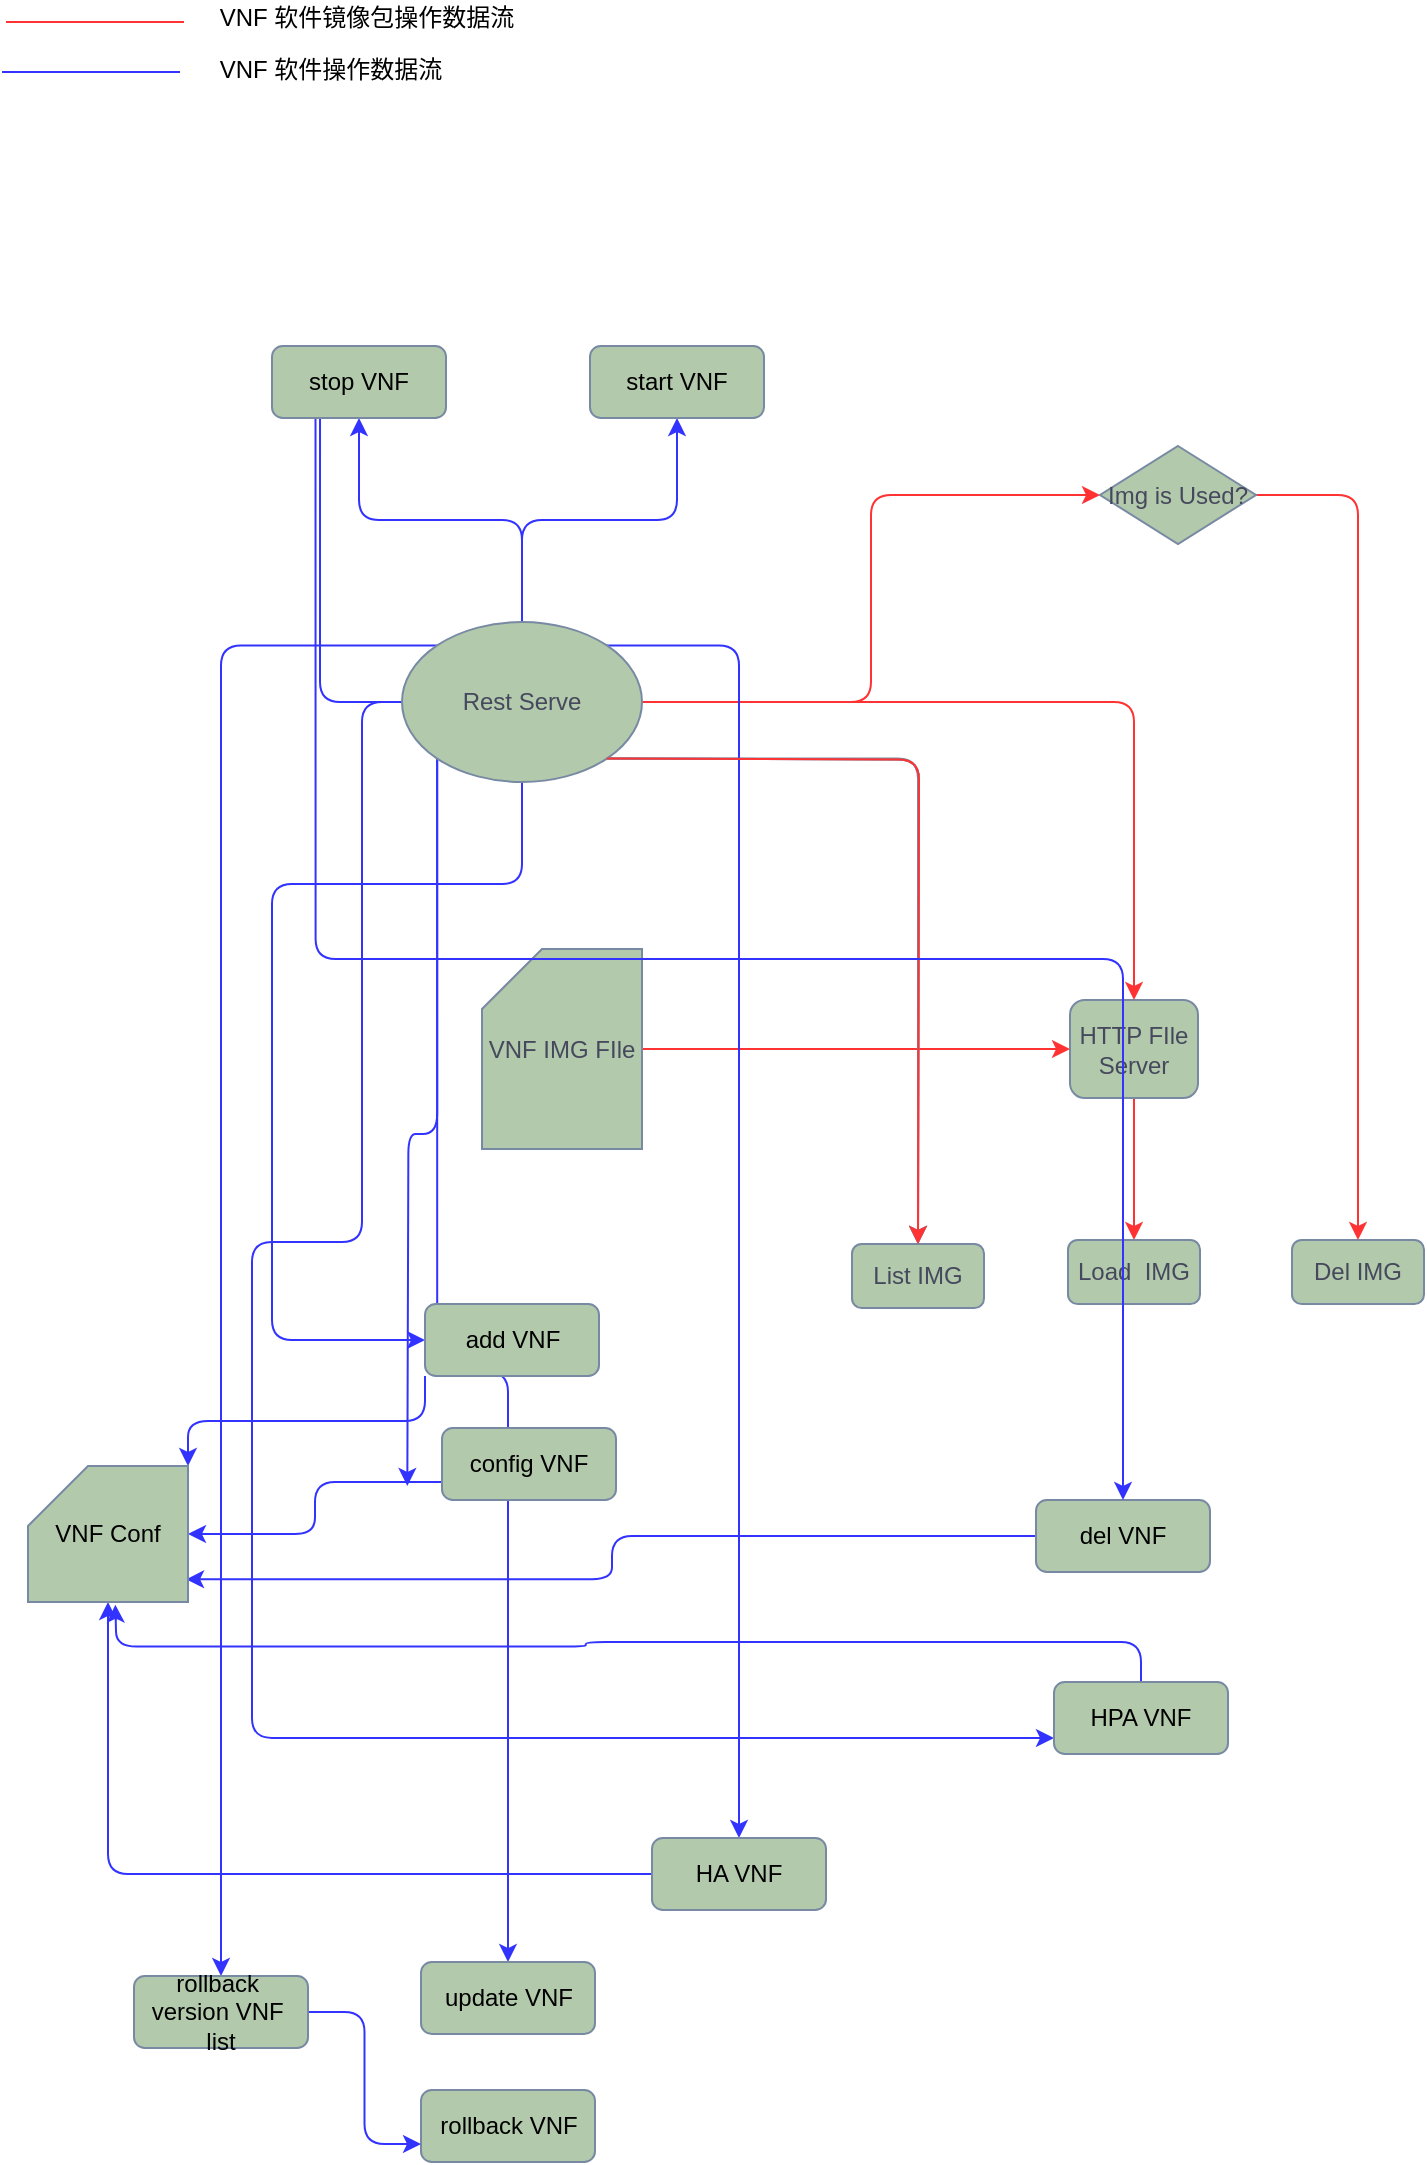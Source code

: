 <mxfile version="14.6.6" type="github">
  <diagram id="QAKaw4Z6TzE8q2vVJv9S" name="第 1 页">
    <mxGraphModel dx="2062" dy="1087" grid="0" gridSize="10" guides="1" tooltips="1" connect="1" arrows="1" fold="1" page="1" pageScale="1" pageWidth="827" pageHeight="1169" math="0" shadow="0">
      <root>
        <mxCell id="0" />
        <mxCell id="1" parent="0" />
        <mxCell id="YYP-_yYNMkFUNIU2O1cb-34" style="edgeStyle=orthogonalEdgeStyle;curved=0;rounded=1;sketch=0;orthogonalLoop=1;jettySize=auto;html=1;exitX=0.5;exitY=1;exitDx=0;exitDy=0;entryX=0.5;entryY=0;entryDx=0;entryDy=0;fontColor=#46495D;fillColor=#B2C9AB;strokeColor=#FF3333;" edge="1" parent="1" source="YYP-_yYNMkFUNIU2O1cb-24" target="YYP-_yYNMkFUNIU2O1cb-25">
          <mxGeometry relative="1" as="geometry" />
        </mxCell>
        <mxCell id="YYP-_yYNMkFUNIU2O1cb-24" value="HTTP FIle Server" style="rounded=1;whiteSpace=wrap;html=1;sketch=0;fontColor=#46495D;strokeColor=#788AA3;fillColor=#B2C9AB;align=center;" vertex="1" parent="1">
          <mxGeometry x="554" y="509" width="64" height="49" as="geometry" />
        </mxCell>
        <mxCell id="YYP-_yYNMkFUNIU2O1cb-25" value="Load&amp;nbsp; IMG" style="rounded=1;whiteSpace=wrap;html=1;sketch=0;fontColor=#46495D;strokeColor=#788AA3;fillColor=#B2C9AB;align=center;" vertex="1" parent="1">
          <mxGeometry x="553" y="629" width="66" height="32" as="geometry" />
        </mxCell>
        <mxCell id="YYP-_yYNMkFUNIU2O1cb-27" value="List IMG" style="rounded=1;whiteSpace=wrap;html=1;sketch=0;fontColor=#46495D;strokeColor=#788AA3;fillColor=#B2C9AB;align=center;" vertex="1" parent="1">
          <mxGeometry x="445" y="631" width="66" height="32" as="geometry" />
        </mxCell>
        <mxCell id="YYP-_yYNMkFUNIU2O1cb-28" value="Del IMG" style="rounded=1;whiteSpace=wrap;html=1;sketch=0;fontColor=#46495D;strokeColor=#788AA3;fillColor=#B2C9AB;align=center;" vertex="1" parent="1">
          <mxGeometry x="665" y="629" width="66" height="32" as="geometry" />
        </mxCell>
        <mxCell id="YYP-_yYNMkFUNIU2O1cb-45" style="edgeStyle=orthogonalEdgeStyle;curved=0;rounded=1;sketch=0;orthogonalLoop=1;jettySize=auto;html=1;fontColor=#46495D;fillColor=#B2C9AB;strokeColor=#FF3333;" edge="1" parent="1" source="YYP-_yYNMkFUNIU2O1cb-30" target="YYP-_yYNMkFUNIU2O1cb-28">
          <mxGeometry relative="1" as="geometry" />
        </mxCell>
        <mxCell id="YYP-_yYNMkFUNIU2O1cb-30" value="&lt;span&gt;Img is Used?&lt;/span&gt;" style="rhombus;whiteSpace=wrap;html=1;rounded=0;sketch=0;fontColor=#46495D;strokeColor=#788AA3;fillColor=#B2C9AB;align=center;" vertex="1" parent="1">
          <mxGeometry x="569" y="232" width="78" height="49" as="geometry" />
        </mxCell>
        <mxCell id="YYP-_yYNMkFUNIU2O1cb-32" style="edgeStyle=orthogonalEdgeStyle;curved=0;rounded=1;sketch=0;orthogonalLoop=1;jettySize=auto;html=1;exitX=1;exitY=0.5;exitDx=0;exitDy=0;exitPerimeter=0;entryX=0;entryY=0.5;entryDx=0;entryDy=0;fillColor=#B2C9AB;fontColor=#FF9999;strokeColor=#FF3333;" edge="1" parent="1" source="YYP-_yYNMkFUNIU2O1cb-31" target="YYP-_yYNMkFUNIU2O1cb-24">
          <mxGeometry relative="1" as="geometry" />
        </mxCell>
        <mxCell id="YYP-_yYNMkFUNIU2O1cb-31" value="VNF IMG FIle" style="shape=card;whiteSpace=wrap;html=1;rounded=0;sketch=0;fontColor=#46495D;strokeColor=#788AA3;fillColor=#B2C9AB;align=center;" vertex="1" parent="1">
          <mxGeometry x="260" y="483.5" width="80" height="100" as="geometry" />
        </mxCell>
        <mxCell id="YYP-_yYNMkFUNIU2O1cb-41" style="edgeStyle=orthogonalEdgeStyle;curved=0;rounded=1;sketch=0;orthogonalLoop=1;jettySize=auto;html=1;entryX=0.5;entryY=0;entryDx=0;entryDy=0;fillColor=#B2C9AB;labelBackgroundColor=#FF3333;strokeColor=#FF3333;" edge="1" parent="1" source="YYP-_yYNMkFUNIU2O1cb-40" target="YYP-_yYNMkFUNIU2O1cb-24">
          <mxGeometry relative="1" as="geometry" />
        </mxCell>
        <mxCell id="YYP-_yYNMkFUNIU2O1cb-42" style="edgeStyle=orthogonalEdgeStyle;curved=0;rounded=1;sketch=0;orthogonalLoop=1;jettySize=auto;html=1;exitX=1;exitY=1;exitDx=0;exitDy=0;strokeColor=#788AA3;fillColor=#B2C9AB;fontColor=#FF9999;" edge="1" parent="1" source="YYP-_yYNMkFUNIU2O1cb-40" target="YYP-_yYNMkFUNIU2O1cb-27">
          <mxGeometry relative="1" as="geometry" />
        </mxCell>
        <mxCell id="YYP-_yYNMkFUNIU2O1cb-56" style="edgeStyle=orthogonalEdgeStyle;curved=0;rounded=1;sketch=0;orthogonalLoop=1;jettySize=auto;html=1;entryX=0;entryY=0.5;entryDx=0;entryDy=0;fontColor=#FF9999;fillColor=#B2C9AB;strokeColor=#FF3333;" edge="1" parent="1" source="YYP-_yYNMkFUNIU2O1cb-40" target="YYP-_yYNMkFUNIU2O1cb-30">
          <mxGeometry relative="1" as="geometry" />
        </mxCell>
        <mxCell id="YYP-_yYNMkFUNIU2O1cb-73" style="edgeStyle=orthogonalEdgeStyle;curved=0;rounded=1;sketch=0;orthogonalLoop=1;jettySize=auto;html=1;entryX=0;entryY=0.5;entryDx=0;entryDy=0;labelBackgroundColor=#FF3333;fontColor=#000000;fillColor=#B2C9AB;strokeColor=#3333FF;" edge="1" parent="1" source="YYP-_yYNMkFUNIU2O1cb-40" target="YYP-_yYNMkFUNIU2O1cb-63">
          <mxGeometry relative="1" as="geometry">
            <Array as="points">
              <mxPoint x="280" y="451" />
              <mxPoint x="155" y="451" />
              <mxPoint x="155" y="679" />
            </Array>
          </mxGeometry>
        </mxCell>
        <mxCell id="YYP-_yYNMkFUNIU2O1cb-77" style="edgeStyle=orthogonalEdgeStyle;curved=0;rounded=1;sketch=0;orthogonalLoop=1;jettySize=auto;html=1;exitX=0;exitY=1;exitDx=0;exitDy=0;labelBackgroundColor=#FF3333;fontColor=#000000;strokeColor=#3333FF;fillColor=#B2C9AB;" edge="1" parent="1" source="YYP-_yYNMkFUNIU2O1cb-40">
          <mxGeometry relative="1" as="geometry">
            <mxPoint x="222.667" y="752" as="targetPoint" />
          </mxGeometry>
        </mxCell>
        <mxCell id="YYP-_yYNMkFUNIU2O1cb-78" style="edgeStyle=orthogonalEdgeStyle;curved=0;rounded=1;sketch=0;orthogonalLoop=1;jettySize=auto;html=1;exitX=0;exitY=0.5;exitDx=0;exitDy=0;entryX=0.276;entryY=0.5;entryDx=0;entryDy=0;labelBackgroundColor=#FF3333;fontColor=#000000;strokeColor=#3333FF;fillColor=#B2C9AB;entryPerimeter=0;" edge="1" parent="1" source="YYP-_yYNMkFUNIU2O1cb-40" target="YYP-_yYNMkFUNIU2O1cb-91">
          <mxGeometry relative="1" as="geometry" />
        </mxCell>
        <mxCell id="YYP-_yYNMkFUNIU2O1cb-81" style="edgeStyle=orthogonalEdgeStyle;curved=0;rounded=1;sketch=0;orthogonalLoop=1;jettySize=auto;html=1;exitX=0;exitY=0.5;exitDx=0;exitDy=0;labelBackgroundColor=#FF3333;fontColor=#000000;strokeColor=#3333FF;fillColor=#B2C9AB;" edge="1" parent="1" source="YYP-_yYNMkFUNIU2O1cb-40" target="YYP-_yYNMkFUNIU2O1cb-66">
          <mxGeometry relative="1" as="geometry">
            <Array as="points">
              <mxPoint x="200" y="360" />
              <mxPoint x="200" y="630" />
              <mxPoint x="145" y="630" />
              <mxPoint x="145" y="878" />
            </Array>
          </mxGeometry>
        </mxCell>
        <mxCell id="YYP-_yYNMkFUNIU2O1cb-83" style="edgeStyle=orthogonalEdgeStyle;curved=0;rounded=1;sketch=0;orthogonalLoop=1;jettySize=auto;html=1;exitX=0;exitY=0;exitDx=0;exitDy=0;labelBackgroundColor=#FF3333;fontColor=#000000;strokeColor=#3333FF;fillColor=#B2C9AB;" edge="1" parent="1" source="YYP-_yYNMkFUNIU2O1cb-40" target="YYP-_yYNMkFUNIU2O1cb-67">
          <mxGeometry relative="1" as="geometry" />
        </mxCell>
        <mxCell id="YYP-_yYNMkFUNIU2O1cb-86" style="edgeStyle=orthogonalEdgeStyle;curved=0;rounded=1;sketch=0;orthogonalLoop=1;jettySize=auto;html=1;exitX=0;exitY=0;exitDx=0;exitDy=0;labelBackgroundColor=#FF3333;fontColor=#000000;strokeColor=#3333FF;fillColor=#B2C9AB;" edge="1" parent="1" source="YYP-_yYNMkFUNIU2O1cb-40" target="YYP-_yYNMkFUNIU2O1cb-68">
          <mxGeometry relative="1" as="geometry" />
        </mxCell>
        <mxCell id="YYP-_yYNMkFUNIU2O1cb-87" style="edgeStyle=orthogonalEdgeStyle;curved=0;rounded=1;sketch=0;orthogonalLoop=1;jettySize=auto;html=1;exitX=0;exitY=0;exitDx=0;exitDy=0;labelBackgroundColor=#FF3333;fontColor=#000000;strokeColor=#3333FF;fillColor=#B2C9AB;" edge="1" parent="1" source="YYP-_yYNMkFUNIU2O1cb-40" target="YYP-_yYNMkFUNIU2O1cb-70">
          <mxGeometry relative="1" as="geometry" />
        </mxCell>
        <mxCell id="YYP-_yYNMkFUNIU2O1cb-93" style="edgeStyle=orthogonalEdgeStyle;curved=0;rounded=1;sketch=0;orthogonalLoop=1;jettySize=auto;html=1;exitX=0.5;exitY=0;exitDx=0;exitDy=0;labelBackgroundColor=#FF3333;fontColor=#000000;strokeColor=#3333FF;fillColor=#B2C9AB;" edge="1" parent="1" source="YYP-_yYNMkFUNIU2O1cb-40" target="YYP-_yYNMkFUNIU2O1cb-91">
          <mxGeometry relative="1" as="geometry" />
        </mxCell>
        <mxCell id="YYP-_yYNMkFUNIU2O1cb-94" style="edgeStyle=orthogonalEdgeStyle;curved=0;rounded=1;sketch=0;orthogonalLoop=1;jettySize=auto;html=1;exitX=0.5;exitY=0;exitDx=0;exitDy=0;entryX=0.5;entryY=1;entryDx=0;entryDy=0;labelBackgroundColor=#FF3333;fontColor=#000000;strokeColor=#3333FF;fillColor=#B2C9AB;" edge="1" parent="1" source="YYP-_yYNMkFUNIU2O1cb-40" target="YYP-_yYNMkFUNIU2O1cb-92">
          <mxGeometry relative="1" as="geometry" />
        </mxCell>
        <mxCell id="YYP-_yYNMkFUNIU2O1cb-40" value="Rest Serve" style="ellipse;whiteSpace=wrap;html=1;rounded=0;sketch=0;fontColor=#46495D;strokeColor=#788AA3;fillColor=#B2C9AB;align=center;" vertex="1" parent="1">
          <mxGeometry x="220" y="320" width="120" height="80" as="geometry" />
        </mxCell>
        <mxCell id="YYP-_yYNMkFUNIU2O1cb-48" style="edgeStyle=orthogonalEdgeStyle;curved=0;rounded=1;sketch=0;orthogonalLoop=1;jettySize=auto;html=1;exitX=1;exitY=1;exitDx=0;exitDy=0;strokeColor=#788AA3;fillColor=#B2C9AB;fontColor=#FF9999;" edge="1" parent="1">
          <mxGeometry relative="1" as="geometry">
            <mxPoint x="322.426" y="388.284" as="sourcePoint" />
            <mxPoint x="478" y="631" as="targetPoint" />
          </mxGeometry>
        </mxCell>
        <mxCell id="YYP-_yYNMkFUNIU2O1cb-50" style="edgeStyle=orthogonalEdgeStyle;curved=0;rounded=1;sketch=0;orthogonalLoop=1;jettySize=auto;html=1;exitX=1;exitY=1;exitDx=0;exitDy=0;strokeColor=#788AA3;fillColor=#B2C9AB;fontColor=#FF9999;" edge="1" parent="1">
          <mxGeometry relative="1" as="geometry">
            <mxPoint x="322.426" y="388.284" as="sourcePoint" />
            <mxPoint x="478" y="631" as="targetPoint" />
          </mxGeometry>
        </mxCell>
        <mxCell id="YYP-_yYNMkFUNIU2O1cb-52" style="edgeStyle=orthogonalEdgeStyle;curved=0;rounded=1;sketch=0;orthogonalLoop=1;jettySize=auto;html=1;exitX=1;exitY=1;exitDx=0;exitDy=0;fillColor=#B2C9AB;fontColor=#FF9999;strokeColor=#FF3333;" edge="1" parent="1">
          <mxGeometry relative="1" as="geometry">
            <mxPoint x="322.426" y="388.284" as="sourcePoint" />
            <mxPoint x="478" y="631" as="targetPoint" />
          </mxGeometry>
        </mxCell>
        <mxCell id="YYP-_yYNMkFUNIU2O1cb-61" value="" style="endArrow=none;html=1;labelBackgroundColor=#FF3333;fontColor=#000000;strokeColor=#FF3333;fillColor=#B2C9AB;" edge="1" parent="1">
          <mxGeometry width="50" height="50" relative="1" as="geometry">
            <mxPoint x="22" y="20" as="sourcePoint" />
            <mxPoint x="111" y="20" as="targetPoint" />
          </mxGeometry>
        </mxCell>
        <mxCell id="YYP-_yYNMkFUNIU2O1cb-62" value="VNF 软件镜像包操作数据流" style="text;html=1;align=center;verticalAlign=middle;resizable=0;points=[];autosize=1;strokeColor=none;fontColor=#000000;" vertex="1" parent="1">
          <mxGeometry x="123" y="9" width="157" height="18" as="geometry" />
        </mxCell>
        <mxCell id="YYP-_yYNMkFUNIU2O1cb-76" style="edgeStyle=orthogonalEdgeStyle;curved=0;rounded=1;sketch=0;orthogonalLoop=1;jettySize=auto;html=1;exitX=0;exitY=1;exitDx=0;exitDy=0;entryX=1;entryY=0;entryDx=0;entryDy=0;entryPerimeter=0;labelBackgroundColor=#FF3333;fontColor=#000000;strokeColor=#3333FF;fillColor=#B2C9AB;" edge="1" parent="1" source="YYP-_yYNMkFUNIU2O1cb-63" target="YYP-_yYNMkFUNIU2O1cb-72">
          <mxGeometry relative="1" as="geometry" />
        </mxCell>
        <mxCell id="YYP-_yYNMkFUNIU2O1cb-63" value="add VNF" style="rounded=1;whiteSpace=wrap;html=1;sketch=0;fontColor=#000000;strokeColor=#788AA3;fillColor=#B2C9AB;align=center;" vertex="1" parent="1">
          <mxGeometry x="231.5" y="661" width="87" height="36" as="geometry" />
        </mxCell>
        <mxCell id="YYP-_yYNMkFUNIU2O1cb-79" style="edgeStyle=orthogonalEdgeStyle;curved=0;rounded=1;sketch=0;orthogonalLoop=1;jettySize=auto;html=1;exitX=0;exitY=0.75;exitDx=0;exitDy=0;entryX=1;entryY=0.5;entryDx=0;entryDy=0;entryPerimeter=0;labelBackgroundColor=#FF3333;fontColor=#000000;strokeColor=#3333FF;fillColor=#B2C9AB;" edge="1" parent="1" source="YYP-_yYNMkFUNIU2O1cb-64" target="YYP-_yYNMkFUNIU2O1cb-72">
          <mxGeometry relative="1" as="geometry" />
        </mxCell>
        <mxCell id="YYP-_yYNMkFUNIU2O1cb-64" value="config VNF" style="rounded=1;whiteSpace=wrap;html=1;sketch=0;fontColor=#000000;strokeColor=#788AA3;fillColor=#B2C9AB;align=center;" vertex="1" parent="1">
          <mxGeometry x="240" y="723" width="87" height="36" as="geometry" />
        </mxCell>
        <mxCell id="YYP-_yYNMkFUNIU2O1cb-80" style="edgeStyle=orthogonalEdgeStyle;curved=0;rounded=1;sketch=0;orthogonalLoop=1;jettySize=auto;html=1;exitX=0;exitY=0.5;exitDx=0;exitDy=0;entryX=0.988;entryY=0.833;entryDx=0;entryDy=0;entryPerimeter=0;labelBackgroundColor=#FF3333;fontColor=#000000;strokeColor=#3333FF;fillColor=#B2C9AB;" edge="1" parent="1" source="YYP-_yYNMkFUNIU2O1cb-65" target="YYP-_yYNMkFUNIU2O1cb-72">
          <mxGeometry relative="1" as="geometry" />
        </mxCell>
        <mxCell id="YYP-_yYNMkFUNIU2O1cb-65" value="del VNF" style="rounded=1;whiteSpace=wrap;html=1;sketch=0;fontColor=#000000;strokeColor=#788AA3;fillColor=#B2C9AB;align=center;" vertex="1" parent="1">
          <mxGeometry x="537" y="759" width="87" height="36" as="geometry" />
        </mxCell>
        <mxCell id="YYP-_yYNMkFUNIU2O1cb-82" style="edgeStyle=orthogonalEdgeStyle;curved=0;rounded=1;sketch=0;orthogonalLoop=1;jettySize=auto;html=1;exitX=0.5;exitY=0;exitDx=0;exitDy=0;labelBackgroundColor=#FF3333;fontColor=#000000;strokeColor=#3333FF;fillColor=#B2C9AB;" edge="1" parent="1" source="YYP-_yYNMkFUNIU2O1cb-66">
          <mxGeometry relative="1" as="geometry">
            <mxPoint x="76.667" y="811.333" as="targetPoint" />
          </mxGeometry>
        </mxCell>
        <mxCell id="YYP-_yYNMkFUNIU2O1cb-66" value="HPA VNF" style="rounded=1;whiteSpace=wrap;html=1;sketch=0;fontColor=#000000;strokeColor=#788AA3;fillColor=#B2C9AB;align=center;" vertex="1" parent="1">
          <mxGeometry x="546" y="850" width="87" height="36" as="geometry" />
        </mxCell>
        <mxCell id="YYP-_yYNMkFUNIU2O1cb-85" style="edgeStyle=orthogonalEdgeStyle;curved=0;rounded=1;sketch=0;orthogonalLoop=1;jettySize=auto;html=1;entryX=0.5;entryY=1;entryDx=0;entryDy=0;entryPerimeter=0;labelBackgroundColor=#FF3333;fontColor=#000000;strokeColor=#3333FF;fillColor=#B2C9AB;" edge="1" parent="1" source="YYP-_yYNMkFUNIU2O1cb-67" target="YYP-_yYNMkFUNIU2O1cb-72">
          <mxGeometry relative="1" as="geometry" />
        </mxCell>
        <mxCell id="YYP-_yYNMkFUNIU2O1cb-67" value="HA VNF" style="rounded=1;whiteSpace=wrap;html=1;sketch=0;fontColor=#000000;strokeColor=#788AA3;fillColor=#B2C9AB;align=center;" vertex="1" parent="1">
          <mxGeometry x="345" y="928" width="87" height="36" as="geometry" />
        </mxCell>
        <mxCell id="YYP-_yYNMkFUNIU2O1cb-68" value="update VNF" style="rounded=1;whiteSpace=wrap;html=1;sketch=0;fontColor=#000000;strokeColor=#788AA3;fillColor=#B2C9AB;align=center;" vertex="1" parent="1">
          <mxGeometry x="229.5" y="990" width="87" height="36" as="geometry" />
        </mxCell>
        <mxCell id="YYP-_yYNMkFUNIU2O1cb-69" value="rollback VNF" style="rounded=1;whiteSpace=wrap;html=1;sketch=0;fontColor=#000000;strokeColor=#788AA3;fillColor=#B2C9AB;align=center;" vertex="1" parent="1">
          <mxGeometry x="229.5" y="1054" width="87" height="36" as="geometry" />
        </mxCell>
        <mxCell id="YYP-_yYNMkFUNIU2O1cb-88" style="edgeStyle=orthogonalEdgeStyle;curved=0;rounded=1;sketch=0;orthogonalLoop=1;jettySize=auto;html=1;entryX=0;entryY=0.75;entryDx=0;entryDy=0;labelBackgroundColor=#FF3333;fontColor=#000000;strokeColor=#3333FF;fillColor=#B2C9AB;" edge="1" parent="1" source="YYP-_yYNMkFUNIU2O1cb-70" target="YYP-_yYNMkFUNIU2O1cb-69">
          <mxGeometry relative="1" as="geometry" />
        </mxCell>
        <mxCell id="YYP-_yYNMkFUNIU2O1cb-70" value="rollback&amp;nbsp; version VNF&amp;nbsp; list" style="rounded=1;whiteSpace=wrap;html=1;sketch=0;fontColor=#000000;strokeColor=#788AA3;fillColor=#B2C9AB;align=center;" vertex="1" parent="1">
          <mxGeometry x="86" y="997" width="87" height="36" as="geometry" />
        </mxCell>
        <mxCell id="YYP-_yYNMkFUNIU2O1cb-72" value="VNF Conf" style="shape=card;whiteSpace=wrap;html=1;rounded=0;sketch=0;fontColor=#000000;strokeColor=#788AA3;fillColor=#B2C9AB;align=center;" vertex="1" parent="1">
          <mxGeometry x="33" y="742" width="80" height="68" as="geometry" />
        </mxCell>
        <mxCell id="YYP-_yYNMkFUNIU2O1cb-89" value="" style="endArrow=none;html=1;labelBackgroundColor=#FF3333;fontColor=#000000;fillColor=#B2C9AB;strokeColor=#3333FF;" edge="1" parent="1">
          <mxGeometry width="50" height="50" relative="1" as="geometry">
            <mxPoint x="20" y="45" as="sourcePoint" />
            <mxPoint x="109" y="45" as="targetPoint" />
          </mxGeometry>
        </mxCell>
        <mxCell id="YYP-_yYNMkFUNIU2O1cb-90" value="VNF 软件操作数据流" style="text;html=1;align=center;verticalAlign=middle;resizable=0;points=[];autosize=1;strokeColor=none;fontColor=#000000;" vertex="1" parent="1">
          <mxGeometry x="123" y="35" width="121" height="18" as="geometry" />
        </mxCell>
        <mxCell id="YYP-_yYNMkFUNIU2O1cb-95" style="edgeStyle=orthogonalEdgeStyle;curved=0;rounded=1;sketch=0;orthogonalLoop=1;jettySize=auto;html=1;exitX=0.25;exitY=1;exitDx=0;exitDy=0;labelBackgroundColor=#FF3333;fontColor=#000000;strokeColor=#3333FF;fillColor=#B2C9AB;" edge="1" parent="1" source="YYP-_yYNMkFUNIU2O1cb-91" target="YYP-_yYNMkFUNIU2O1cb-65">
          <mxGeometry relative="1" as="geometry" />
        </mxCell>
        <mxCell id="YYP-_yYNMkFUNIU2O1cb-91" value="stop VNF" style="rounded=1;whiteSpace=wrap;html=1;sketch=0;fontColor=#000000;strokeColor=#788AA3;fillColor=#B2C9AB;align=center;" vertex="1" parent="1">
          <mxGeometry x="155" y="182" width="87" height="36" as="geometry" />
        </mxCell>
        <mxCell id="YYP-_yYNMkFUNIU2O1cb-92" value="start VNF" style="rounded=1;whiteSpace=wrap;html=1;sketch=0;fontColor=#000000;strokeColor=#788AA3;fillColor=#B2C9AB;align=center;" vertex="1" parent="1">
          <mxGeometry x="314" y="182" width="87" height="36" as="geometry" />
        </mxCell>
      </root>
    </mxGraphModel>
  </diagram>
</mxfile>
